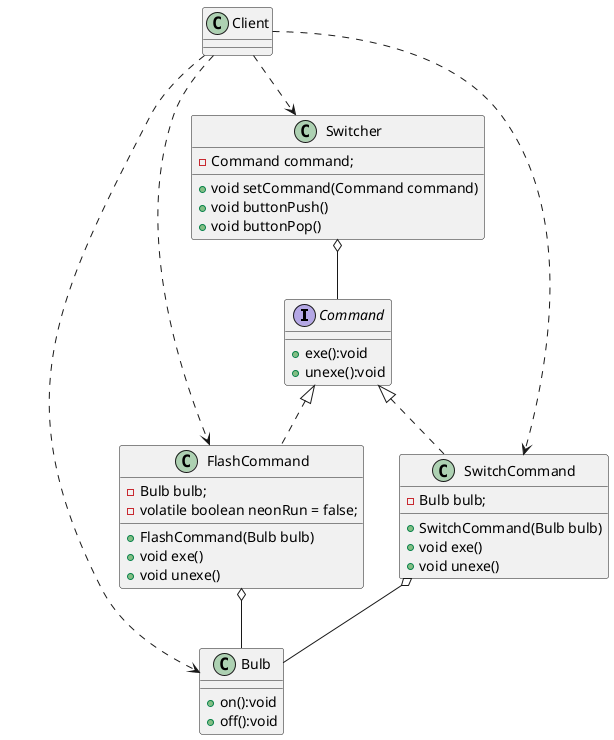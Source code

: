 @startuml
'https://plantuml.com/class-diagram

interface Command{
 + exe():void
 + unexe():void
}

class Bulb{
    + on():void
    + off():void
}

class FlashCommand implements Command{
    - Bulb bulb;
    - volatile boolean neonRun = false;
    + FlashCommand(Bulb bulb)
    + void exe()
    + void unexe()
}

class SwitchCommand implements Command{
    - Bulb bulb;
    + SwitchCommand(Bulb bulb)
    + void exe()
    + void unexe()
}

class Switcher{
    - Command command;
    + void setCommand(Command command)
    + void buttonPush()
    + void buttonPop()
}

Switcher o-- Command

FlashCommand o-- Bulb
SwitchCommand o-- Bulb

class Client{}

Client ..> Bulb
Client ..> Switcher
Client ..> FlashCommand
Client ..> SwitchCommand

@enduml